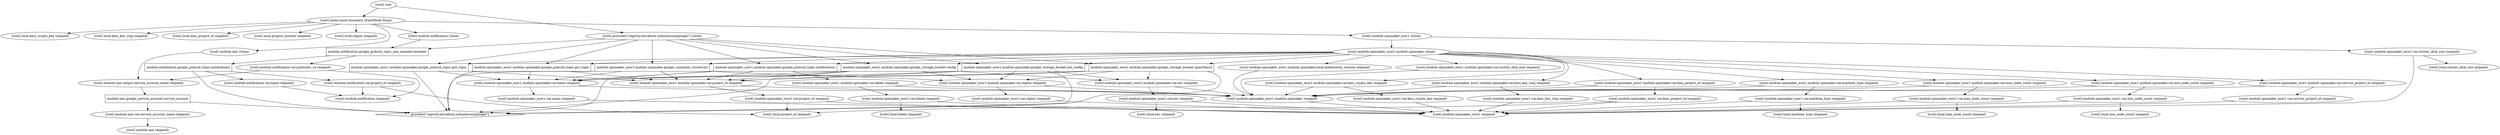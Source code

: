 digraph {
	compound = "true"
	newrank = "true"
	subgraph "root" {
		"[root] module.iam.google_service_account.service_account (expand)" [label = "module.iam.google_service_account.service_account", shape = "box"]
		"[root] module.notification.google_pubsub_topic.notifications (expand)" [label = "module.notification.google_pubsub_topic.notifications", shape = "box"]
		"[root] module.notification.google_pubsub_topic_iam_member.member (expand)" [label = "module.notification.google_pubsub_topic_iam_member.member", shape = "box"]
		"[root] module.spinnaker_euw1.module.spinnaker.google_container_cluster.kcl (expand)" [label = "module.spinnaker_euw1.module.spinnaker.google_container_cluster.kcl", shape = "box"]
		"[root] module.spinnaker_euw1.module.spinnaker.google_pubsub_topic.gcb_topic (expand)" [label = "module.spinnaker_euw1.module.spinnaker.google_pubsub_topic.gcb_topic", shape = "box"]
		"[root] module.spinnaker_euw1.module.spinnaker.google_pubsub_topic.gcr_topic (expand)" [label = "module.spinnaker_euw1.module.spinnaker.google_pubsub_topic.gcr_topic", shape = "box"]
		"[root] module.spinnaker_euw1.module.spinnaker.google_pubsub_topic.notifications (expand)" [label = "module.spinnaker_euw1.module.spinnaker.google_pubsub_topic.notifications", shape = "box"]
		"[root] module.spinnaker_euw1.module.spinnaker.google_storage_bucket.config (expand)" [label = "module.spinnaker_euw1.module.spinnaker.google_storage_bucket.config", shape = "box"]
		"[root] module.spinnaker_euw1.module.spinnaker.google_storage_bucket.hal_config (expand)" [label = "module.spinnaker_euw1.module.spinnaker.google_storage_bucket.hal_config", shape = "box"]
		"[root] module.spinnaker_euw1.module.spinnaker.google_storage_bucket.spiartifacts (expand)" [label = "module.spinnaker_euw1.module.spinnaker.google_storage_bucket.spiartifacts", shape = "box"]
		"[root] provider[\"registry.terraform.io/hashicorp/google\"]" [label = "provider[\"registry.terraform.io/hashicorp/google\"]", shape = "diamond"]
		"[root] meta.count-boundary (EachMode fixup)" -> "[root] local.kms_crypto_key (expand)"
		"[root] meta.count-boundary (EachMode fixup)" -> "[root] local.kms_key_ring (expand)"
		"[root] meta.count-boundary (EachMode fixup)" -> "[root] local.kms_project_id (expand)"
		"[root] meta.count-boundary (EachMode fixup)" -> "[root] local.project_number (expand)"
		"[root] meta.count-boundary (EachMode fixup)" -> "[root] local.region (expand)"
		"[root] meta.count-boundary (EachMode fixup)" -> "[root] module.iam (close)"
		"[root] meta.count-boundary (EachMode fixup)" -> "[root] module.notification (close)"
		"[root] meta.count-boundary (EachMode fixup)" -> "[root] module.spinnaker_euw1 (close)"
		"[root] module.iam (close)" -> "[root] module.iam.output.service_account_email (expand)"
		"[root] module.iam.google_service_account.service_account (expand)" -> "[root] module.iam.var.service_account_name (expand)"
		"[root] module.iam.google_service_account.service_account (expand)" -> "[root] provider[\"registry.terraform.io/hashicorp/google\"]"
		"[root] module.iam.output.service_account_email (expand)" -> "[root] module.iam.google_service_account.service_account (expand)"
		"[root] module.iam.var.service_account_name (expand)" -> "[root] module.iam (expand)"
		"[root] module.notification (close)" -> "[root] module.notification.google_pubsub_topic_iam_member.member (expand)"
		"[root] module.notification.google_pubsub_topic.notifications (expand)" -> "[root] module.notification.var.name (expand)"
		"[root] module.notification.google_pubsub_topic.notifications (expand)" -> "[root] module.notification.var.project_id (expand)"
		"[root] module.notification.google_pubsub_topic.notifications (expand)" -> "[root] provider[\"registry.terraform.io/hashicorp/google\"]"
		"[root] module.notification.google_pubsub_topic_iam_member.member (expand)" -> "[root] module.notification.google_pubsub_topic.notifications (expand)"
		"[root] module.notification.google_pubsub_topic_iam_member.member (expand)" -> "[root] module.notification.var.publisher_sa (expand)"
		"[root] module.notification.var.name (expand)" -> "[root] module.notification (expand)"
		"[root] module.notification.var.project_id (expand)" -> "[root] local.project_id (expand)"
		"[root] module.notification.var.project_id (expand)" -> "[root] module.notification (expand)"
		"[root] module.notification.var.publisher_sa (expand)" -> "[root] module.iam.output.service_account_email (expand)"
		"[root] module.notification.var.publisher_sa (expand)" -> "[root] module.notification (expand)"
		"[root] module.spinnaker_euw1 (close)" -> "[root] module.spinnaker_euw1.module.spinnaker (close)"
		"[root] module.spinnaker_euw1 (close)" -> "[root] module.spinnaker_euw1.var.cluster_disk_size (expand)"
		"[root] module.spinnaker_euw1.module.spinnaker (close)" -> "[root] module.spinnaker_euw1.module.spinnaker.google_container_cluster.kcl (expand)"
		"[root] module.spinnaker_euw1.module.spinnaker (close)" -> "[root] module.spinnaker_euw1.module.spinnaker.google_pubsub_topic.gcb_topic (expand)"
		"[root] module.spinnaker_euw1.module.spinnaker (close)" -> "[root] module.spinnaker_euw1.module.spinnaker.google_pubsub_topic.gcr_topic (expand)"
		"[root] module.spinnaker_euw1.module.spinnaker (close)" -> "[root] module.spinnaker_euw1.module.spinnaker.google_pubsub_topic.notifications (expand)"
		"[root] module.spinnaker_euw1.module.spinnaker (close)" -> "[root] module.spinnaker_euw1.module.spinnaker.google_storage_bucket.config (expand)"
		"[root] module.spinnaker_euw1.module.spinnaker (close)" -> "[root] module.spinnaker_euw1.module.spinnaker.google_storage_bucket.hal_config (expand)"
		"[root] module.spinnaker_euw1.module.spinnaker (close)" -> "[root] module.spinnaker_euw1.module.spinnaker.google_storage_bucket.spiartifacts (expand)"
		"[root] module.spinnaker_euw1.module.spinnaker (close)" -> "[root] module.spinnaker_euw1.module.spinnaker.local.kubernetes_version (expand)"
		"[root] module.spinnaker_euw1.module.spinnaker (close)" -> "[root] module.spinnaker_euw1.module.spinnaker.var.cluster_disk_size (expand)"
		"[root] module.spinnaker_euw1.module.spinnaker (close)" -> "[root] module.spinnaker_euw1.module.spinnaker.var.kms_crypto_key (expand)"
		"[root] module.spinnaker_euw1.module.spinnaker (close)" -> "[root] module.spinnaker_euw1.module.spinnaker.var.kms_key_ring (expand)"
		"[root] module.spinnaker_euw1.module.spinnaker (close)" -> "[root] module.spinnaker_euw1.module.spinnaker.var.kms_project_id (expand)"
		"[root] module.spinnaker_euw1.module.spinnaker (close)" -> "[root] module.spinnaker_euw1.module.spinnaker.var.machine_type (expand)"
		"[root] module.spinnaker_euw1.module.spinnaker (close)" -> "[root] module.spinnaker_euw1.module.spinnaker.var.max_node_count (expand)"
		"[root] module.spinnaker_euw1.module.spinnaker (close)" -> "[root] module.spinnaker_euw1.module.spinnaker.var.min_node_count (expand)"
		"[root] module.spinnaker_euw1.module.spinnaker (close)" -> "[root] module.spinnaker_euw1.module.spinnaker.var.service_project_id (expand)"
		"[root] module.spinnaker_euw1.module.spinnaker (expand)" -> "[root] module.spinnaker_euw1 (expand)"
		"[root] module.spinnaker_euw1.module.spinnaker.google_container_cluster.kcl (expand)" -> "[root] module.spinnaker_euw1.module.spinnaker.var.name (expand)"
		"[root] module.spinnaker_euw1.module.spinnaker.google_container_cluster.kcl (expand)" -> "[root] module.spinnaker_euw1.module.spinnaker.var.project_id (expand)"
		"[root] module.spinnaker_euw1.module.spinnaker.google_container_cluster.kcl (expand)" -> "[root] module.spinnaker_euw1.module.spinnaker.var.region (expand)"
		"[root] module.spinnaker_euw1.module.spinnaker.google_container_cluster.kcl (expand)" -> "[root] provider[\"registry.terraform.io/hashicorp/google\"]"
		"[root] module.spinnaker_euw1.module.spinnaker.google_pubsub_topic.gcb_topic (expand)" -> "[root] module.spinnaker_euw1.module.spinnaker.var.name (expand)"
		"[root] module.spinnaker_euw1.module.spinnaker.google_pubsub_topic.gcb_topic (expand)" -> "[root] module.spinnaker_euw1.module.spinnaker.var.project_id (expand)"
		"[root] module.spinnaker_euw1.module.spinnaker.google_pubsub_topic.gcb_topic (expand)" -> "[root] provider[\"registry.terraform.io/hashicorp/google\"]"
		"[root] module.spinnaker_euw1.module.spinnaker.google_pubsub_topic.gcr_topic (expand)" -> "[root] module.spinnaker_euw1.module.spinnaker.var.name (expand)"
		"[root] module.spinnaker_euw1.module.spinnaker.google_pubsub_topic.gcr_topic (expand)" -> "[root] module.spinnaker_euw1.module.spinnaker.var.project_id (expand)"
		"[root] module.spinnaker_euw1.module.spinnaker.google_pubsub_topic.gcr_topic (expand)" -> "[root] provider[\"registry.terraform.io/hashicorp/google\"]"
		"[root] module.spinnaker_euw1.module.spinnaker.google_pubsub_topic.notifications (expand)" -> "[root] module.spinnaker_euw1.module.spinnaker.var.labels (expand)"
		"[root] module.spinnaker_euw1.module.spinnaker.google_pubsub_topic.notifications (expand)" -> "[root] module.spinnaker_euw1.module.spinnaker.var.name (expand)"
		"[root] module.spinnaker_euw1.module.spinnaker.google_pubsub_topic.notifications (expand)" -> "[root] module.spinnaker_euw1.module.spinnaker.var.project_id (expand)"
		"[root] module.spinnaker_euw1.module.spinnaker.google_pubsub_topic.notifications (expand)" -> "[root] provider[\"registry.terraform.io/hashicorp/google\"]"
		"[root] module.spinnaker_euw1.module.spinnaker.google_storage_bucket.config (expand)" -> "[root] module.spinnaker_euw1.module.spinnaker.var.env (expand)"
		"[root] module.spinnaker_euw1.module.spinnaker.google_storage_bucket.config (expand)" -> "[root] module.spinnaker_euw1.module.spinnaker.var.name (expand)"
		"[root] module.spinnaker_euw1.module.spinnaker.google_storage_bucket.config (expand)" -> "[root] module.spinnaker_euw1.module.spinnaker.var.project_id (expand)"
		"[root] module.spinnaker_euw1.module.spinnaker.google_storage_bucket.config (expand)" -> "[root] module.spinnaker_euw1.module.spinnaker.var.region (expand)"
		"[root] module.spinnaker_euw1.module.spinnaker.google_storage_bucket.config (expand)" -> "[root] provider[\"registry.terraform.io/hashicorp/google\"]"
		"[root] module.spinnaker_euw1.module.spinnaker.google_storage_bucket.hal_config (expand)" -> "[root] module.spinnaker_euw1.module.spinnaker.var.env (expand)"
		"[root] module.spinnaker_euw1.module.spinnaker.google_storage_bucket.hal_config (expand)" -> "[root] module.spinnaker_euw1.module.spinnaker.var.name (expand)"
		"[root] module.spinnaker_euw1.module.spinnaker.google_storage_bucket.hal_config (expand)" -> "[root] module.spinnaker_euw1.module.spinnaker.var.project_id (expand)"
		"[root] module.spinnaker_euw1.module.spinnaker.google_storage_bucket.hal_config (expand)" -> "[root] module.spinnaker_euw1.module.spinnaker.var.region (expand)"
		"[root] module.spinnaker_euw1.module.spinnaker.google_storage_bucket.hal_config (expand)" -> "[root] provider[\"registry.terraform.io/hashicorp/google\"]"
		"[root] module.spinnaker_euw1.module.spinnaker.google_storage_bucket.spiartifacts (expand)" -> "[root] module.spinnaker_euw1.module.spinnaker.var.env (expand)"
		"[root] module.spinnaker_euw1.module.spinnaker.google_storage_bucket.spiartifacts (expand)" -> "[root] module.spinnaker_euw1.module.spinnaker.var.name (expand)"
		"[root] module.spinnaker_euw1.module.spinnaker.google_storage_bucket.spiartifacts (expand)" -> "[root] module.spinnaker_euw1.module.spinnaker.var.project_id (expand)"
		"[root] module.spinnaker_euw1.module.spinnaker.google_storage_bucket.spiartifacts (expand)" -> "[root] module.spinnaker_euw1.module.spinnaker.var.region (expand)"
		"[root] module.spinnaker_euw1.module.spinnaker.google_storage_bucket.spiartifacts (expand)" -> "[root] provider[\"registry.terraform.io/hashicorp/google\"]"
		"[root] module.spinnaker_euw1.module.spinnaker.local.kubernetes_version (expand)" -> "[root] module.spinnaker_euw1.module.spinnaker (expand)"
		"[root] module.spinnaker_euw1.module.spinnaker.var.cluster_disk_size (expand)" -> "[root] module.spinnaker_euw1.module.spinnaker (expand)"
		"[root] module.spinnaker_euw1.module.spinnaker.var.env (expand)" -> "[root] module.spinnaker_euw1.module.spinnaker (expand)"
		"[root] module.spinnaker_euw1.module.spinnaker.var.env (expand)" -> "[root] module.spinnaker_euw1.var.env (expand)"
		"[root] module.spinnaker_euw1.module.spinnaker.var.kms_crypto_key (expand)" -> "[root] module.spinnaker_euw1.module.spinnaker (expand)"
		"[root] module.spinnaker_euw1.module.spinnaker.var.kms_crypto_key (expand)" -> "[root] module.spinnaker_euw1.var.kms_crypto_key (expand)"
		"[root] module.spinnaker_euw1.module.spinnaker.var.kms_key_ring (expand)" -> "[root] module.spinnaker_euw1.module.spinnaker (expand)"
		"[root] module.spinnaker_euw1.module.spinnaker.var.kms_key_ring (expand)" -> "[root] module.spinnaker_euw1.var.kms_key_ring (expand)"
		"[root] module.spinnaker_euw1.module.spinnaker.var.kms_project_id (expand)" -> "[root] module.spinnaker_euw1.module.spinnaker (expand)"
		"[root] module.spinnaker_euw1.module.spinnaker.var.kms_project_id (expand)" -> "[root] module.spinnaker_euw1.var.kms_project_id (expand)"
		"[root] module.spinnaker_euw1.module.spinnaker.var.labels (expand)" -> "[root] module.spinnaker_euw1.module.spinnaker (expand)"
		"[root] module.spinnaker_euw1.module.spinnaker.var.labels (expand)" -> "[root] module.spinnaker_euw1.var.labels (expand)"
		"[root] module.spinnaker_euw1.module.spinnaker.var.machine_type (expand)" -> "[root] module.spinnaker_euw1.module.spinnaker (expand)"
		"[root] module.spinnaker_euw1.module.spinnaker.var.machine_type (expand)" -> "[root] module.spinnaker_euw1.var.machine_type (expand)"
		"[root] module.spinnaker_euw1.module.spinnaker.var.max_node_count (expand)" -> "[root] module.spinnaker_euw1.module.spinnaker (expand)"
		"[root] module.spinnaker_euw1.module.spinnaker.var.max_node_count (expand)" -> "[root] module.spinnaker_euw1.var.max_node_count (expand)"
		"[root] module.spinnaker_euw1.module.spinnaker.var.min_node_count (expand)" -> "[root] module.spinnaker_euw1.module.spinnaker (expand)"
		"[root] module.spinnaker_euw1.module.spinnaker.var.min_node_count (expand)" -> "[root] module.spinnaker_euw1.var.min_node_count (expand)"
		"[root] module.spinnaker_euw1.module.spinnaker.var.name (expand)" -> "[root] module.spinnaker_euw1.module.spinnaker (expand)"
		"[root] module.spinnaker_euw1.module.spinnaker.var.name (expand)" -> "[root] module.spinnaker_euw1.var.name (expand)"
		"[root] module.spinnaker_euw1.module.spinnaker.var.project_id (expand)" -> "[root] module.spinnaker_euw1.module.spinnaker (expand)"
		"[root] module.spinnaker_euw1.module.spinnaker.var.project_id (expand)" -> "[root] module.spinnaker_euw1.var.project_id (expand)"
		"[root] module.spinnaker_euw1.module.spinnaker.var.region (expand)" -> "[root] module.spinnaker_euw1.module.spinnaker (expand)"
		"[root] module.spinnaker_euw1.module.spinnaker.var.region (expand)" -> "[root] module.spinnaker_euw1.var.region (expand)"
		"[root] module.spinnaker_euw1.module.spinnaker.var.service_project_id (expand)" -> "[root] module.spinnaker_euw1.module.spinnaker (expand)"
		"[root] module.spinnaker_euw1.module.spinnaker.var.service_project_id (expand)" -> "[root] module.spinnaker_euw1.var.service_project_id (expand)"
		"[root] module.spinnaker_euw1.var.cluster_disk_size (expand)" -> "[root] local.cluster_disk_size (expand)"
		"[root] module.spinnaker_euw1.var.cluster_disk_size (expand)" -> "[root] module.spinnaker_euw1 (expand)"
		"[root] module.spinnaker_euw1.var.env (expand)" -> "[root] local.env (expand)"
		"[root] module.spinnaker_euw1.var.env (expand)" -> "[root] module.spinnaker_euw1 (expand)"
		"[root] module.spinnaker_euw1.var.kms_crypto_key (expand)" -> "[root] module.spinnaker_euw1 (expand)"
		"[root] module.spinnaker_euw1.var.kms_key_ring (expand)" -> "[root] module.spinnaker_euw1 (expand)"
		"[root] module.spinnaker_euw1.var.kms_project_id (expand)" -> "[root] local.project_id (expand)"
		"[root] module.spinnaker_euw1.var.kms_project_id (expand)" -> "[root] module.spinnaker_euw1 (expand)"
		"[root] module.spinnaker_euw1.var.labels (expand)" -> "[root] local.labels (expand)"
		"[root] module.spinnaker_euw1.var.labels (expand)" -> "[root] module.spinnaker_euw1 (expand)"
		"[root] module.spinnaker_euw1.var.machine_type (expand)" -> "[root] local.machine_type (expand)"
		"[root] module.spinnaker_euw1.var.machine_type (expand)" -> "[root] module.spinnaker_euw1 (expand)"
		"[root] module.spinnaker_euw1.var.max_node_count (expand)" -> "[root] local.max_node_count (expand)"
		"[root] module.spinnaker_euw1.var.max_node_count (expand)" -> "[root] module.spinnaker_euw1 (expand)"
		"[root] module.spinnaker_euw1.var.min_node_count (expand)" -> "[root] local.min_node_count (expand)"
		"[root] module.spinnaker_euw1.var.min_node_count (expand)" -> "[root] module.spinnaker_euw1 (expand)"
		"[root] module.spinnaker_euw1.var.name (expand)" -> "[root] module.spinnaker_euw1 (expand)"
		"[root] module.spinnaker_euw1.var.project_id (expand)" -> "[root] local.project_id (expand)"
		"[root] module.spinnaker_euw1.var.project_id (expand)" -> "[root] module.spinnaker_euw1 (expand)"
		"[root] module.spinnaker_euw1.var.region (expand)" -> "[root] module.spinnaker_euw1 (expand)"
		"[root] module.spinnaker_euw1.var.service_project_id (expand)" -> "[root] module.spinnaker_euw1 (expand)"
		"[root] provider[\"registry.terraform.io/hashicorp/google\"] (close)" -> "[root] module.notification.google_pubsub_topic_iam_member.member (expand)"
		"[root] provider[\"registry.terraform.io/hashicorp/google\"] (close)" -> "[root] module.spinnaker_euw1.module.spinnaker.google_container_cluster.kcl (expand)"
		"[root] provider[\"registry.terraform.io/hashicorp/google\"] (close)" -> "[root] module.spinnaker_euw1.module.spinnaker.google_pubsub_topic.gcb_topic (expand)"
		"[root] provider[\"registry.terraform.io/hashicorp/google\"] (close)" -> "[root] module.spinnaker_euw1.module.spinnaker.google_pubsub_topic.gcr_topic (expand)"
		"[root] provider[\"registry.terraform.io/hashicorp/google\"] (close)" -> "[root] module.spinnaker_euw1.module.spinnaker.google_pubsub_topic.notifications (expand)"
		"[root] provider[\"registry.terraform.io/hashicorp/google\"] (close)" -> "[root] module.spinnaker_euw1.module.spinnaker.google_storage_bucket.config (expand)"
		"[root] provider[\"registry.terraform.io/hashicorp/google\"] (close)" -> "[root] module.spinnaker_euw1.module.spinnaker.google_storage_bucket.hal_config (expand)"
		"[root] provider[\"registry.terraform.io/hashicorp/google\"] (close)" -> "[root] module.spinnaker_euw1.module.spinnaker.google_storage_bucket.spiartifacts (expand)"
		"[root] root" -> "[root] meta.count-boundary (EachMode fixup)"
		"[root] root" -> "[root] provider[\"registry.terraform.io/hashicorp/google\"] (close)"
	}
}

